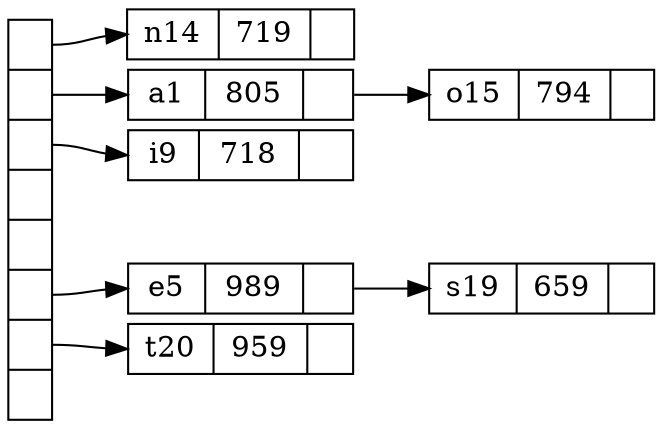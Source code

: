 digraph G {
	graph [nodesep=".05", rankdir=LR];
	node [label="\N", shape=record, width=".1", height=".1"];
	graph [bb="0,0,310,196"];
	node0 [label="<f0> |<f1> |<f2> |<f3> |<f4> |<f5> |<f6> | ", width="0.28", height="2.67", pos="11,96", rects="1,168,22,192 1,144,22,168 1,120,22,144 1,96,22,120 1,72,22,96 1,48,22,72 1,24,22,48 1,0,22,24"];
	node1 [label="{<n> n14 | 719 |<p> }", width="1.50", height="0.33", pos="112,184", rects="58,172,99,196 99,172,140,196 140,172,166,196"];
	node2 [label="{<n> a1  | 805 |<p> }", width="1.50", height="0.33", pos="112,156", rects="58,144,94,168 94,144,138,168 138,144,165,168"];
	node3 [label="{<n> i9  | 718 |<p> }", width="1.50", height="0.33", pos="112,128", rects="58,116,93,140 93,116,137,140 137,116,166,140"];
	node4 [label="{<n> e5  | 989 |<p> }", width="1.50", height="0.33", pos="112,62", rects="58,50,94,74 94,50,138,74 138,50,165,74"];
	node5 [label="{<n> t20 | 959 |<p> }", width="1.50", height="0.33", pos="112,34", rects="58,22,97,46 97,22,140,46 140,22,166,46"];
	node6 [label="{<n> o15 | 794 |<p> }", width="1.50", height="0.33", pos="256,156", rects="202,144,243,168 243,144,285,168 285,144,310,168"];
	node7 [label="{<n> s19 | 659 |<p> }", width="1.50", height="0.33", pos="256,62", rects="202,50,241,74 241,50,284,74 284,50,310,74"];
	node0:f0 -> node1:n [pos="e,58,183 22,181 29,181 39,182 48,182"];
	node0:f1 -> node2:n [pos="e,58,156 22,156 29,156 39,156 48,156"];
	node0:f2 -> node3:n [pos="e,58,129 22,131 29,130 39,130 48,130"];
	node0:f5 -> node4:n [pos="e,58,61 22,60 29,61 39,61 48,61"];
	node0:f6 -> node5:n [pos="e,58,35 22,36 29,35 39,35 48,35"];
	node2:p -> node6:n [pos="e,202,156 165,156 172,156 182,156 192,156"];
	node4:p -> node7:n [pos="e,202,62 165,62 173,62 183,62 192,62"];
}
